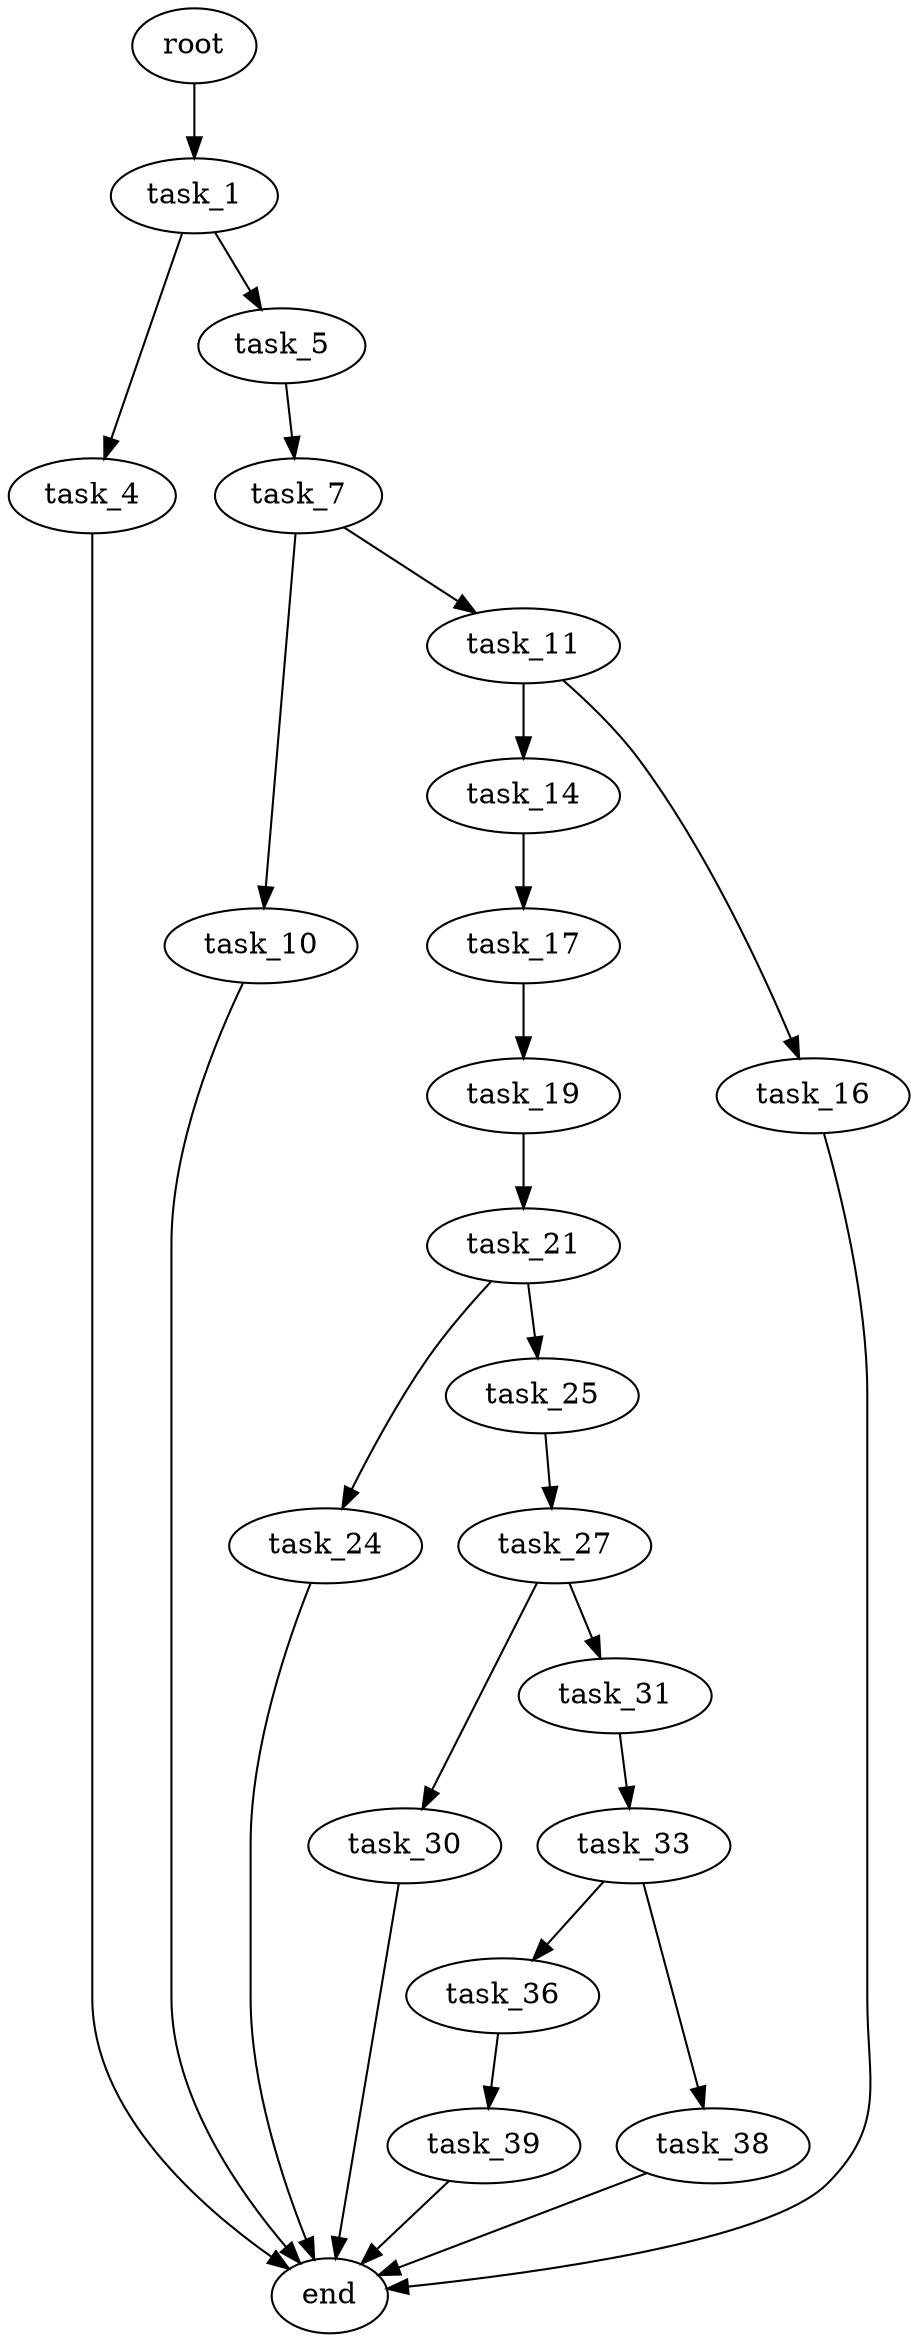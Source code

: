 digraph G {
  root [size="0.000000"];
  task_1 [size="1073741824000.000000"];
  task_4 [size="11134073477.000000"];
  task_5 [size="1073741824000.000000"];
  end [size="0.000000"];
  task_7 [size="212308177434.000000"];
  task_10 [size="368293445632.000000"];
  task_11 [size="672789132584.000000"];
  task_14 [size="4049288317.000000"];
  task_16 [size="23157860819.000000"];
  task_17 [size="28991029248.000000"];
  task_19 [size="25897708556.000000"];
  task_21 [size="4354611503.000000"];
  task_24 [size="68719476736.000000"];
  task_25 [size="134217728000.000000"];
  task_27 [size="202005228620.000000"];
  task_30 [size="314814188049.000000"];
  task_31 [size="368293445632.000000"];
  task_33 [size="68719476736.000000"];
  task_36 [size="1303835588903.000000"];
  task_38 [size="7680010602.000000"];
  task_39 [size="343220099204.000000"];

  root -> task_1 [size="1.000000"];
  task_1 -> task_4 [size="838860800.000000"];
  task_1 -> task_5 [size="838860800.000000"];
  task_4 -> end [size="1.000000"];
  task_5 -> task_7 [size="838860800.000000"];
  task_7 -> task_10 [size="411041792.000000"];
  task_7 -> task_11 [size="411041792.000000"];
  task_10 -> end [size="1.000000"];
  task_11 -> task_14 [size="679477248.000000"];
  task_11 -> task_16 [size="679477248.000000"];
  task_14 -> task_17 [size="209715200.000000"];
  task_16 -> end [size="1.000000"];
  task_17 -> task_19 [size="75497472.000000"];
  task_19 -> task_21 [size="838860800.000000"];
  task_21 -> task_24 [size="75497472.000000"];
  task_21 -> task_25 [size="75497472.000000"];
  task_24 -> end [size="1.000000"];
  task_25 -> task_27 [size="209715200.000000"];
  task_27 -> task_30 [size="536870912.000000"];
  task_27 -> task_31 [size="536870912.000000"];
  task_30 -> end [size="1.000000"];
  task_31 -> task_33 [size="411041792.000000"];
  task_33 -> task_36 [size="134217728.000000"];
  task_33 -> task_38 [size="134217728.000000"];
  task_36 -> task_39 [size="838860800.000000"];
  task_38 -> end [size="1.000000"];
  task_39 -> end [size="1.000000"];
}

